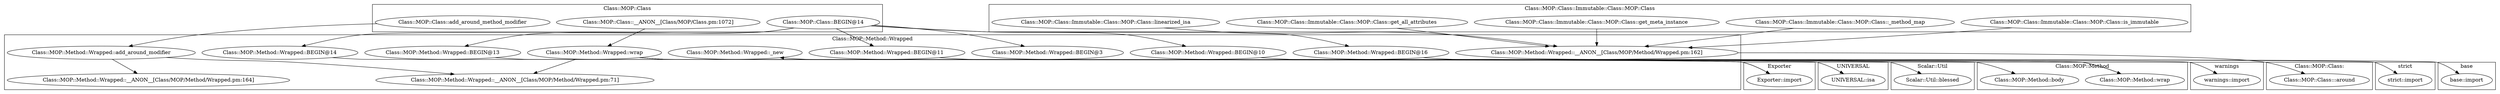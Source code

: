 digraph {
graph [overlap=false]
subgraph cluster_UNIVERSAL {
	label="UNIVERSAL";
	"UNIVERSAL::isa";
}
subgraph cluster_Class_MOP_Method_Wrapped {
	label="Class::MOP::Method::Wrapped";
	"Class::MOP::Method::Wrapped::__ANON__[Class/MOP/Method/Wrapped.pm:164]";
	"Class::MOP::Method::Wrapped::BEGIN@14";
	"Class::MOP::Method::Wrapped::__ANON__[Class/MOP/Method/Wrapped.pm:71]";
	"Class::MOP::Method::Wrapped::add_around_modifier";
	"Class::MOP::Method::Wrapped::wrap";
	"Class::MOP::Method::Wrapped::BEGIN@13";
	"Class::MOP::Method::Wrapped::BEGIN@11";
	"Class::MOP::Method::Wrapped::__ANON__[Class/MOP/Method/Wrapped.pm:162]";
	"Class::MOP::Method::Wrapped::BEGIN@10";
	"Class::MOP::Method::Wrapped::BEGIN@16";
	"Class::MOP::Method::Wrapped::_new";
	"Class::MOP::Method::Wrapped::BEGIN@3";
}
subgraph cluster_base {
	label="base";
	"base::import";
}
subgraph cluster_Exporter {
	label="Exporter";
	"Exporter::import";
}
subgraph cluster_Class_MOP_Class_ {
	label="Class::MOP::Class:";
	"Class::MOP::Class:::around";
}
subgraph cluster_warnings {
	label="warnings";
	"warnings::import";
}
subgraph cluster_Scalar_Util {
	label="Scalar::Util";
	"Scalar::Util::blessed";
}
subgraph cluster_strict {
	label="strict";
	"strict::import";
}
subgraph cluster_Class_MOP_Class {
	label="Class::MOP::Class";
	"Class::MOP::Class::BEGIN@14";
	"Class::MOP::Class::__ANON__[Class/MOP/Class.pm:1072]";
	"Class::MOP::Class::add_around_method_modifier";
}
subgraph cluster_Class_MOP_Class_Immutable_Class_MOP_Class {
	label="Class::MOP::Class::Immutable::Class::MOP::Class";
	"Class::MOP::Class::Immutable::Class::MOP::Class::_method_map";
	"Class::MOP::Class::Immutable::Class::MOP::Class::get_meta_instance";
	"Class::MOP::Class::Immutable::Class::MOP::Class::get_all_attributes";
	"Class::MOP::Class::Immutable::Class::MOP::Class::linearized_isa";
	"Class::MOP::Class::Immutable::Class::MOP::Class::is_immutable";
}
subgraph cluster_Class_MOP_Method {
	label="Class::MOP::Method";
	"Class::MOP::Method::body";
	"Class::MOP::Method::wrap";
}
"Class::MOP::Method::Wrapped::wrap" -> "Class::MOP::Method::wrap";
"Class::MOP::Method::Wrapped::BEGIN@13" -> "Exporter::import";
"Class::MOP::Method::Wrapped::BEGIN@14" -> "Exporter::import";
"Class::MOP::Method::Wrapped::wrap" -> "Scalar::Util::blessed";
"Class::MOP::Class::add_around_method_modifier" -> "Class::MOP::Method::Wrapped::add_around_modifier";
"Class::MOP::Method::Wrapped::__ANON__[Class/MOP/Method/Wrapped.pm:162]" -> "Class::MOP::Class:::around";
"Class::MOP::Class::BEGIN@14" -> "Class::MOP::Method::Wrapped::BEGIN@13";
"Class::MOP::Method::Wrapped::BEGIN@16" -> "base::import";
"Class::MOP::Method::Wrapped::BEGIN@11" -> "warnings::import";
"Class::MOP::Class::BEGIN@14" -> "Class::MOP::Method::Wrapped::BEGIN@14";
"Class::MOP::Class::Immutable::Class::MOP::Class::_method_map" -> "Class::MOP::Method::Wrapped::__ANON__[Class/MOP/Method/Wrapped.pm:162]";
"Class::MOP::Class::Immutable::Class::MOP::Class::get_all_attributes" -> "Class::MOP::Method::Wrapped::__ANON__[Class/MOP/Method/Wrapped.pm:162]";
"Class::MOP::Class::Immutable::Class::MOP::Class::get_meta_instance" -> "Class::MOP::Method::Wrapped::__ANON__[Class/MOP/Method/Wrapped.pm:162]";
"Class::MOP::Class::Immutable::Class::MOP::Class::is_immutable" -> "Class::MOP::Method::Wrapped::__ANON__[Class/MOP/Method/Wrapped.pm:162]";
"Class::MOP::Class::Immutable::Class::MOP::Class::linearized_isa" -> "Class::MOP::Method::Wrapped::__ANON__[Class/MOP/Method/Wrapped.pm:162]";
"Class::MOP::Method::Wrapped::BEGIN@10" -> "strict::import";
"Class::MOP::Class::BEGIN@14" -> "Class::MOP::Method::Wrapped::BEGIN@16";
"Class::MOP::Method::wrap" -> "Class::MOP::Method::Wrapped::_new";
"Class::MOP::Class::BEGIN@14" -> "Class::MOP::Method::Wrapped::BEGIN@10";
"Class::MOP::Class::BEGIN@14" -> "Class::MOP::Method::Wrapped::BEGIN@3";
"Class::MOP::Class::__ANON__[Class/MOP/Class.pm:1072]" -> "Class::MOP::Method::Wrapped::wrap";
"Class::MOP::Class::BEGIN@14" -> "Class::MOP::Method::Wrapped::BEGIN@11";
"Class::MOP::Method::Wrapped::wrap" -> "UNIVERSAL::isa";
"Class::MOP::Method::Wrapped::add_around_modifier" -> "Class::MOP::Method::Wrapped::__ANON__[Class/MOP/Method/Wrapped.pm:164]";
"Class::MOP::Method::Wrapped::add_around_modifier" -> "Class::MOP::Method::Wrapped::__ANON__[Class/MOP/Method/Wrapped.pm:71]";
"Class::MOP::Method::Wrapped::wrap" -> "Class::MOP::Method::Wrapped::__ANON__[Class/MOP/Method/Wrapped.pm:71]";
"Class::MOP::Method::Wrapped::wrap" -> "Class::MOP::Method::body";
}
